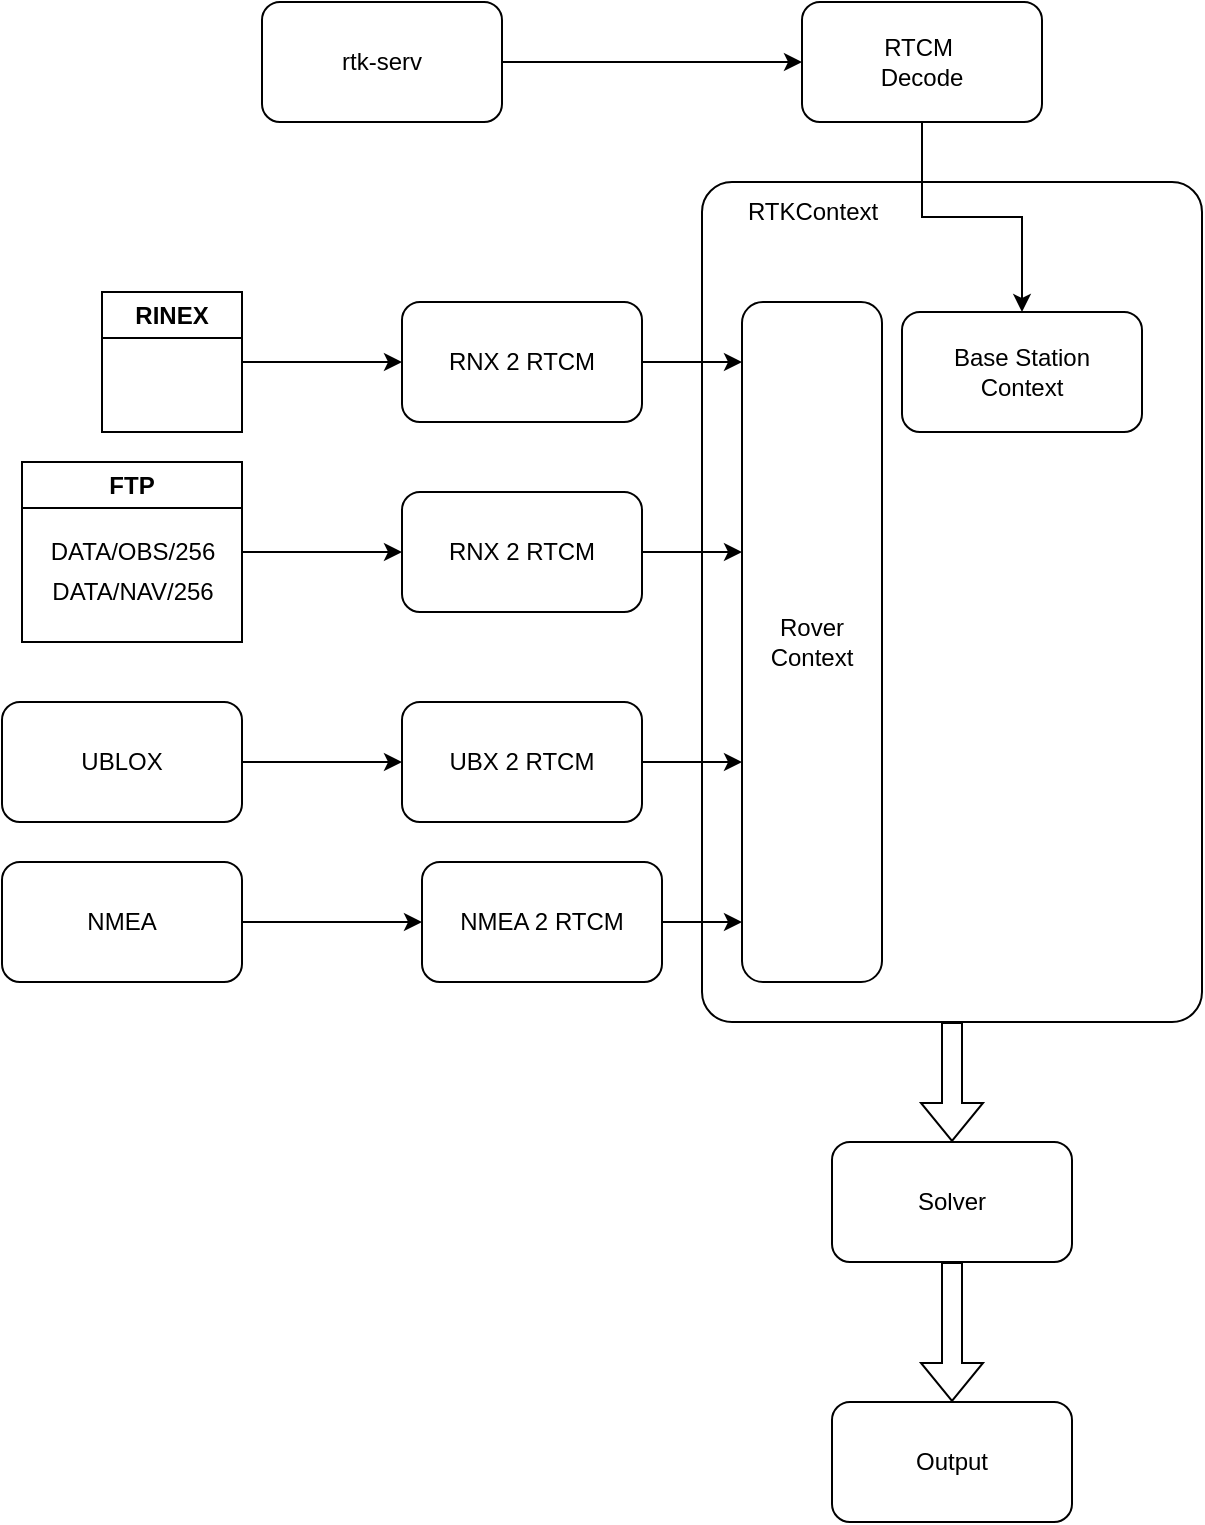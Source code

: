 <mxfile version="22.0.2" type="device">
  <diagram name="Page-1" id="1vRJs4lVNhQBlpf-5Xkd">
    <mxGraphModel dx="1036" dy="614" grid="1" gridSize="10" guides="1" tooltips="1" connect="1" arrows="1" fold="1" page="1" pageScale="1" pageWidth="827" pageHeight="1169" math="0" shadow="0">
      <root>
        <mxCell id="0" />
        <mxCell id="1" parent="0" />
        <mxCell id="1uOcKFICSv0vDbiN43OY-33" value="" style="edgeStyle=orthogonalEdgeStyle;rounded=0;orthogonalLoop=1;jettySize=auto;html=1;shape=flexArrow;" edge="1" parent="1" source="1uOcKFICSv0vDbiN43OY-7" target="1uOcKFICSv0vDbiN43OY-32">
          <mxGeometry relative="1" as="geometry" />
        </mxCell>
        <mxCell id="1uOcKFICSv0vDbiN43OY-7" value="" style="rounded=1;whiteSpace=wrap;html=1;arcSize=6;" vertex="1" parent="1">
          <mxGeometry x="430" y="190" width="250" height="420" as="geometry" />
        </mxCell>
        <mxCell id="1uOcKFICSv0vDbiN43OY-3" value="" style="edgeStyle=orthogonalEdgeStyle;rounded=0;orthogonalLoop=1;jettySize=auto;html=1;" edge="1" parent="1" source="1uOcKFICSv0vDbiN43OY-1" target="1uOcKFICSv0vDbiN43OY-2">
          <mxGeometry relative="1" as="geometry" />
        </mxCell>
        <mxCell id="1uOcKFICSv0vDbiN43OY-1" value="rtk-serv" style="rounded=1;whiteSpace=wrap;html=1;" vertex="1" parent="1">
          <mxGeometry x="210" y="100" width="120" height="60" as="geometry" />
        </mxCell>
        <mxCell id="1uOcKFICSv0vDbiN43OY-5" value="" style="edgeStyle=orthogonalEdgeStyle;rounded=0;orthogonalLoop=1;jettySize=auto;html=1;" edge="1" parent="1" source="1uOcKFICSv0vDbiN43OY-2" target="1uOcKFICSv0vDbiN43OY-4">
          <mxGeometry relative="1" as="geometry" />
        </mxCell>
        <mxCell id="1uOcKFICSv0vDbiN43OY-2" value="RTCM&amp;nbsp;&lt;br&gt;Decode" style="whiteSpace=wrap;html=1;rounded=1;" vertex="1" parent="1">
          <mxGeometry x="480" y="100" width="120" height="60" as="geometry" />
        </mxCell>
        <mxCell id="1uOcKFICSv0vDbiN43OY-4" value="Base Station&lt;br&gt;Context" style="whiteSpace=wrap;html=1;rounded=1;" vertex="1" parent="1">
          <mxGeometry x="530" y="255" width="120" height="60" as="geometry" />
        </mxCell>
        <mxCell id="1uOcKFICSv0vDbiN43OY-6" value="Rover&lt;br&gt;Context" style="whiteSpace=wrap;html=1;rounded=1;" vertex="1" parent="1">
          <mxGeometry x="450" y="250" width="70" height="340" as="geometry" />
        </mxCell>
        <mxCell id="1uOcKFICSv0vDbiN43OY-8" value="RTKContext" style="text;html=1;align=center;verticalAlign=middle;resizable=0;points=[];autosize=1;strokeColor=none;fillColor=none;" vertex="1" parent="1">
          <mxGeometry x="440" y="190" width="90" height="30" as="geometry" />
        </mxCell>
        <mxCell id="1uOcKFICSv0vDbiN43OY-19" value="" style="edgeStyle=orthogonalEdgeStyle;rounded=0;orthogonalLoop=1;jettySize=auto;html=1;" edge="1" parent="1" source="1uOcKFICSv0vDbiN43OY-10" target="1uOcKFICSv0vDbiN43OY-18">
          <mxGeometry relative="1" as="geometry" />
        </mxCell>
        <mxCell id="1uOcKFICSv0vDbiN43OY-10" value="RINEX" style="swimlane;whiteSpace=wrap;html=1;" vertex="1" parent="1">
          <mxGeometry x="130" y="245" width="70" height="70" as="geometry" />
        </mxCell>
        <mxCell id="1uOcKFICSv0vDbiN43OY-11" value="FTP" style="swimlane;whiteSpace=wrap;html=1;" vertex="1" parent="1">
          <mxGeometry x="90" y="330" width="110" height="90" as="geometry" />
        </mxCell>
        <mxCell id="1uOcKFICSv0vDbiN43OY-12" value="DATA/OBS/256" style="text;html=1;align=center;verticalAlign=middle;resizable=0;points=[];autosize=1;strokeColor=none;fillColor=none;" vertex="1" parent="1uOcKFICSv0vDbiN43OY-11">
          <mxGeometry y="30" width="110" height="30" as="geometry" />
        </mxCell>
        <mxCell id="1uOcKFICSv0vDbiN43OY-13" value="DATA/NAV/256" style="text;html=1;align=center;verticalAlign=middle;resizable=0;points=[];autosize=1;strokeColor=none;fillColor=none;" vertex="1" parent="1uOcKFICSv0vDbiN43OY-11">
          <mxGeometry x="5" y="50" width="100" height="30" as="geometry" />
        </mxCell>
        <mxCell id="1uOcKFICSv0vDbiN43OY-23" value="" style="edgeStyle=orthogonalEdgeStyle;rounded=0;orthogonalLoop=1;jettySize=auto;html=1;" edge="1" parent="1" source="1uOcKFICSv0vDbiN43OY-17" target="1uOcKFICSv0vDbiN43OY-22">
          <mxGeometry relative="1" as="geometry" />
        </mxCell>
        <mxCell id="1uOcKFICSv0vDbiN43OY-17" value="UBLOX" style="rounded=1;whiteSpace=wrap;html=1;" vertex="1" parent="1">
          <mxGeometry x="80" y="450" width="120" height="60" as="geometry" />
        </mxCell>
        <mxCell id="1uOcKFICSv0vDbiN43OY-27" value="" style="edgeStyle=orthogonalEdgeStyle;rounded=0;orthogonalLoop=1;jettySize=auto;html=1;" edge="1" parent="1" source="1uOcKFICSv0vDbiN43OY-18" target="1uOcKFICSv0vDbiN43OY-6">
          <mxGeometry relative="1" as="geometry">
            <Array as="points">
              <mxPoint x="430" y="280" />
              <mxPoint x="430" y="280" />
            </Array>
          </mxGeometry>
        </mxCell>
        <mxCell id="1uOcKFICSv0vDbiN43OY-18" value="RNX 2 RTCM" style="whiteSpace=wrap;html=1;rounded=1;" vertex="1" parent="1">
          <mxGeometry x="280" y="250" width="120" height="60" as="geometry" />
        </mxCell>
        <mxCell id="1uOcKFICSv0vDbiN43OY-28" value="" style="edgeStyle=orthogonalEdgeStyle;rounded=0;orthogonalLoop=1;jettySize=auto;html=1;" edge="1" parent="1" source="1uOcKFICSv0vDbiN43OY-20" target="1uOcKFICSv0vDbiN43OY-6">
          <mxGeometry relative="1" as="geometry">
            <Array as="points">
              <mxPoint x="440" y="375" />
              <mxPoint x="440" y="375" />
            </Array>
          </mxGeometry>
        </mxCell>
        <mxCell id="1uOcKFICSv0vDbiN43OY-20" value="RNX 2 RTCM" style="whiteSpace=wrap;html=1;rounded=1;" vertex="1" parent="1">
          <mxGeometry x="280" y="345" width="120" height="60" as="geometry" />
        </mxCell>
        <mxCell id="1uOcKFICSv0vDbiN43OY-21" value="" style="edgeStyle=orthogonalEdgeStyle;rounded=0;orthogonalLoop=1;jettySize=auto;html=1;" edge="1" parent="1" source="1uOcKFICSv0vDbiN43OY-12" target="1uOcKFICSv0vDbiN43OY-20">
          <mxGeometry relative="1" as="geometry" />
        </mxCell>
        <mxCell id="1uOcKFICSv0vDbiN43OY-30" value="" style="edgeStyle=orthogonalEdgeStyle;rounded=0;orthogonalLoop=1;jettySize=auto;html=1;" edge="1" parent="1" source="1uOcKFICSv0vDbiN43OY-22" target="1uOcKFICSv0vDbiN43OY-6">
          <mxGeometry relative="1" as="geometry">
            <Array as="points">
              <mxPoint x="425" y="480" />
              <mxPoint x="425" y="480" />
            </Array>
          </mxGeometry>
        </mxCell>
        <mxCell id="1uOcKFICSv0vDbiN43OY-22" value="UBX 2 RTCM" style="whiteSpace=wrap;html=1;rounded=1;" vertex="1" parent="1">
          <mxGeometry x="280" y="450" width="120" height="60" as="geometry" />
        </mxCell>
        <mxCell id="1uOcKFICSv0vDbiN43OY-31" value="" style="edgeStyle=orthogonalEdgeStyle;rounded=0;orthogonalLoop=1;jettySize=auto;html=1;" edge="1" parent="1" source="1uOcKFICSv0vDbiN43OY-24" target="1uOcKFICSv0vDbiN43OY-6">
          <mxGeometry relative="1" as="geometry">
            <Array as="points">
              <mxPoint x="420" y="560" />
              <mxPoint x="420" y="560" />
            </Array>
          </mxGeometry>
        </mxCell>
        <mxCell id="1uOcKFICSv0vDbiN43OY-24" value="NMEA 2 RTCM" style="whiteSpace=wrap;html=1;rounded=1;" vertex="1" parent="1">
          <mxGeometry x="290" y="530" width="120" height="60" as="geometry" />
        </mxCell>
        <mxCell id="1uOcKFICSv0vDbiN43OY-26" value="" style="edgeStyle=orthogonalEdgeStyle;rounded=0;orthogonalLoop=1;jettySize=auto;html=1;" edge="1" parent="1" source="1uOcKFICSv0vDbiN43OY-25" target="1uOcKFICSv0vDbiN43OY-24">
          <mxGeometry relative="1" as="geometry" />
        </mxCell>
        <mxCell id="1uOcKFICSv0vDbiN43OY-25" value="NMEA" style="rounded=1;whiteSpace=wrap;html=1;" vertex="1" parent="1">
          <mxGeometry x="80" y="530" width="120" height="60" as="geometry" />
        </mxCell>
        <mxCell id="1uOcKFICSv0vDbiN43OY-35" value="" style="edgeStyle=orthogonalEdgeStyle;rounded=0;orthogonalLoop=1;jettySize=auto;html=1;shape=flexArrow;" edge="1" parent="1" source="1uOcKFICSv0vDbiN43OY-32" target="1uOcKFICSv0vDbiN43OY-34">
          <mxGeometry relative="1" as="geometry" />
        </mxCell>
        <mxCell id="1uOcKFICSv0vDbiN43OY-32" value="Solver" style="whiteSpace=wrap;html=1;rounded=1;" vertex="1" parent="1">
          <mxGeometry x="495" y="670" width="120" height="60" as="geometry" />
        </mxCell>
        <mxCell id="1uOcKFICSv0vDbiN43OY-34" value="Output" style="whiteSpace=wrap;html=1;rounded=1;" vertex="1" parent="1">
          <mxGeometry x="495" y="800" width="120" height="60" as="geometry" />
        </mxCell>
      </root>
    </mxGraphModel>
  </diagram>
</mxfile>
